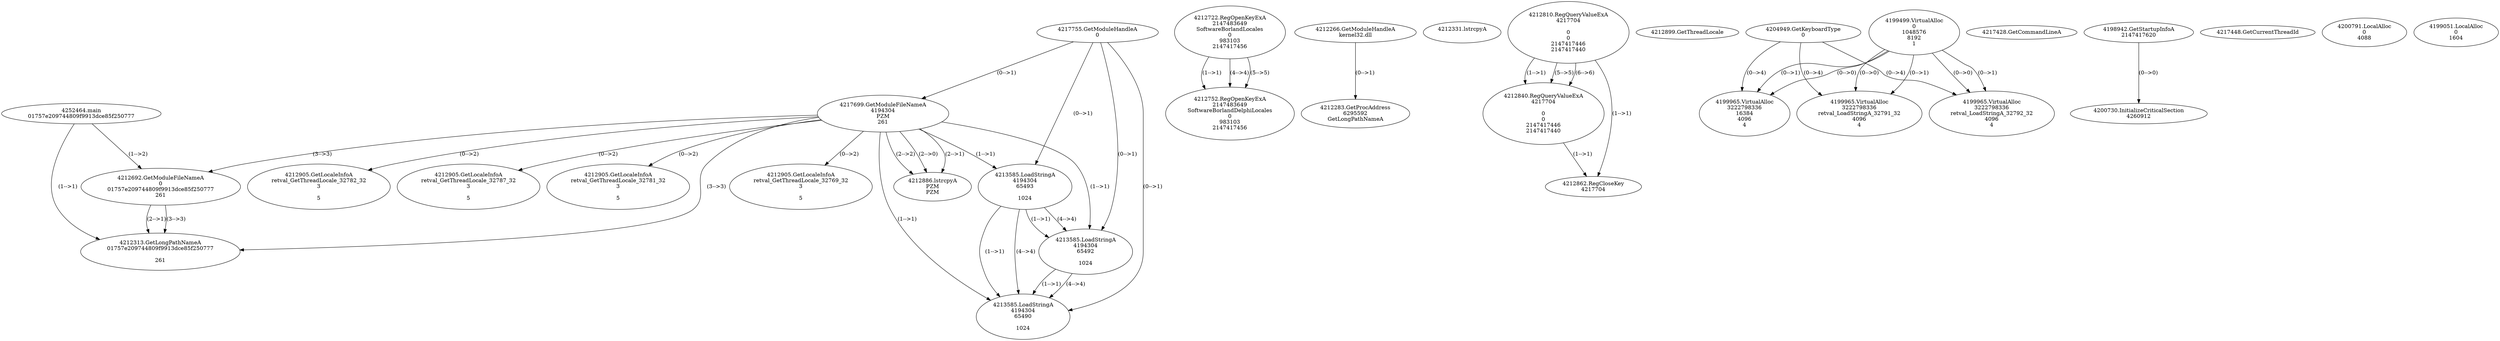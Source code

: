 // Global SCDG with merge call
digraph {
	0 [label="4252464.main
01757e209744809f9913dce85f250777"]
	1 [label="4217755.GetModuleHandleA
0"]
	2 [label="4217699.GetModuleFileNameA
4194304
PZM
261"]
	1 -> 2 [label="(0-->1)"]
	3 [label="4212692.GetModuleFileNameA
0
01757e209744809f9913dce85f250777
261"]
	0 -> 3 [label="(1-->2)"]
	2 -> 3 [label="(3-->3)"]
	4 [label="4212722.RegOpenKeyExA
2147483649
Software\Borland\Locales
0
983103
2147417456"]
	5 [label="4212266.GetModuleHandleA
kernel32.dll"]
	6 [label="4212283.GetProcAddress
6295592
GetLongPathNameA"]
	5 -> 6 [label="(0-->1)"]
	7 [label="4212313.GetLongPathNameA
01757e209744809f9913dce85f250777

261"]
	0 -> 7 [label="(1-->1)"]
	3 -> 7 [label="(2-->1)"]
	2 -> 7 [label="(3-->3)"]
	3 -> 7 [label="(3-->3)"]
	8 [label="4212331.lstrcpyA

"]
	9 [label="4212810.RegQueryValueExA
4217704

0
0
2147417446
2147417440"]
	10 [label="4212840.RegQueryValueExA
4217704

0
0
2147417446
2147417440"]
	9 -> 10 [label="(1-->1)"]
	9 -> 10 [label="(5-->5)"]
	9 -> 10 [label="(6-->6)"]
	11 [label="4212862.RegCloseKey
4217704"]
	9 -> 11 [label="(1-->1)"]
	10 -> 11 [label="(1-->1)"]
	12 [label="4212886.lstrcpyA
PZM
PZM"]
	2 -> 12 [label="(2-->1)"]
	2 -> 12 [label="(2-->2)"]
	2 -> 12 [label="(2-->0)"]
	13 [label="4212899.GetThreadLocale
"]
	14 [label="4212905.GetLocaleInfoA
retval_GetThreadLocale_32782_32
3

5"]
	2 -> 14 [label="(0-->2)"]
	15 [label="4204949.GetKeyboardType
0"]
	16 [label="4217428.GetCommandLineA
"]
	17 [label="4198942.GetStartupInfoA
2147417620"]
	18 [label="4217448.GetCurrentThreadId
"]
	19 [label="4213585.LoadStringA
4194304
65493

1024"]
	1 -> 19 [label="(0-->1)"]
	2 -> 19 [label="(1-->1)"]
	20 [label="4200730.InitializeCriticalSection
4260912"]
	17 -> 20 [label="(0-->0)"]
	21 [label="4200791.LocalAlloc
0
4088"]
	22 [label="4199499.VirtualAlloc
0
1048576
8192
1"]
	23 [label="4199051.LocalAlloc
0
1604"]
	24 [label="4199965.VirtualAlloc
3222798336
16384
4096
4"]
	22 -> 24 [label="(0-->1)"]
	15 -> 24 [label="(0-->4)"]
	22 -> 24 [label="(0-->0)"]
	25 [label="4212752.RegOpenKeyExA
2147483649
Software\Borland\Delphi\Locales
0
983103
2147417456"]
	4 -> 25 [label="(1-->1)"]
	4 -> 25 [label="(4-->4)"]
	4 -> 25 [label="(5-->5)"]
	26 [label="4212905.GetLocaleInfoA
retval_GetThreadLocale_32787_32
3

5"]
	2 -> 26 [label="(0-->2)"]
	27 [label="4212905.GetLocaleInfoA
retval_GetThreadLocale_32781_32
3

5"]
	2 -> 27 [label="(0-->2)"]
	28 [label="4213585.LoadStringA
4194304
65492

1024"]
	1 -> 28 [label="(0-->1)"]
	2 -> 28 [label="(1-->1)"]
	19 -> 28 [label="(1-->1)"]
	19 -> 28 [label="(4-->4)"]
	29 [label="4212905.GetLocaleInfoA
retval_GetThreadLocale_32769_32
3

5"]
	2 -> 29 [label="(0-->2)"]
	30 [label="4199965.VirtualAlloc
3222798336
retval_LoadStringA_32792_32
4096
4"]
	22 -> 30 [label="(0-->1)"]
	15 -> 30 [label="(0-->4)"]
	22 -> 30 [label="(0-->0)"]
	31 [label="4199965.VirtualAlloc
3222798336
retval_LoadStringA_32791_32
4096
4"]
	22 -> 31 [label="(0-->1)"]
	15 -> 31 [label="(0-->4)"]
	22 -> 31 [label="(0-->0)"]
	32 [label="4213585.LoadStringA
4194304
65490

1024"]
	1 -> 32 [label="(0-->1)"]
	2 -> 32 [label="(1-->1)"]
	19 -> 32 [label="(1-->1)"]
	28 -> 32 [label="(1-->1)"]
	19 -> 32 [label="(4-->4)"]
	28 -> 32 [label="(4-->4)"]
}
